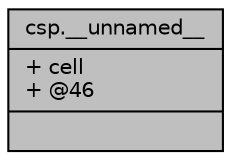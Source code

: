 digraph "csp.__unnamed__"
{
 // INTERACTIVE_SVG=YES
  bgcolor="transparent";
  edge [fontname="Helvetica",fontsize="10",labelfontname="Helvetica",labelfontsize="10"];
  node [fontname="Helvetica",fontsize="10",shape=record];
  Node176 [label="{csp.__unnamed__\n|+ cell\l+ @46\l|}",height=0.2,width=0.4,color="black", fillcolor="grey75", style="filled", fontcolor="black"];
}
